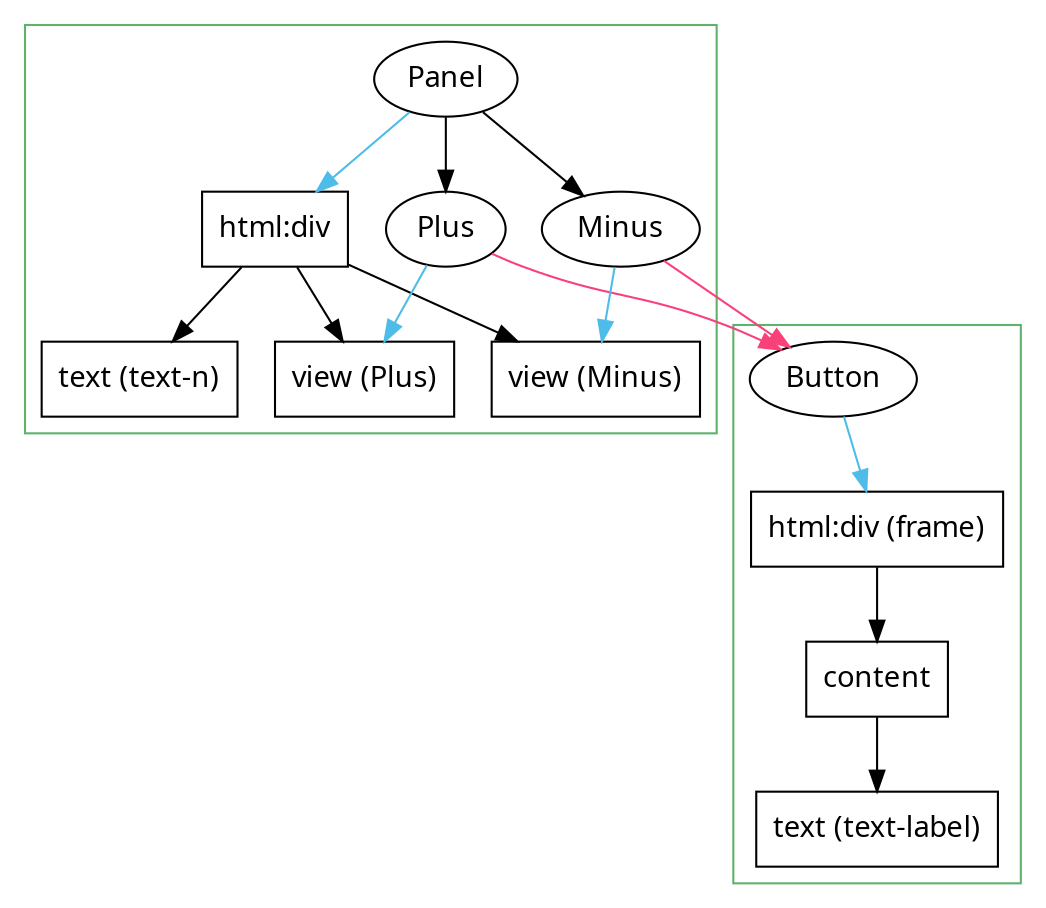 digraph panel {
  node [fontname="Avenir Next"];
  edge [fontname="Avenir Next"];

  subgraph cluster_panel {
    color="#5eb26b";
    div1 [label="html:div", shape=box]
    vminus [label="view (Minus)", shape=box]
    vplus [label="view (Plus)", shape=box]
    textn [label="text (text-n)", shape=box]
    div1 -> vminus
    div1 -> textn
    div1 -> vplus

    Panel -> div1 [color="#4dbce9"]
    Plus -> vplus [color="#4dbce9"]
    Minus -> vminus [color="#4dbce9"]
    Panel -> Plus
    Panel -> Minus
  }

  subgraph cluster_button {
    color="#5eb26b";

    Button -> frame [color="#4dbce9"]
    frame [label="html:div (frame)", shape=box]
    content [shape=box]
    textlabel [label="text (text-label)", shape=box]
    frame -> content
    content -> textlabel

    Minus -> Button [color="#f94179"]
    Plus -> Button [color="#f94179"]
  }

}
